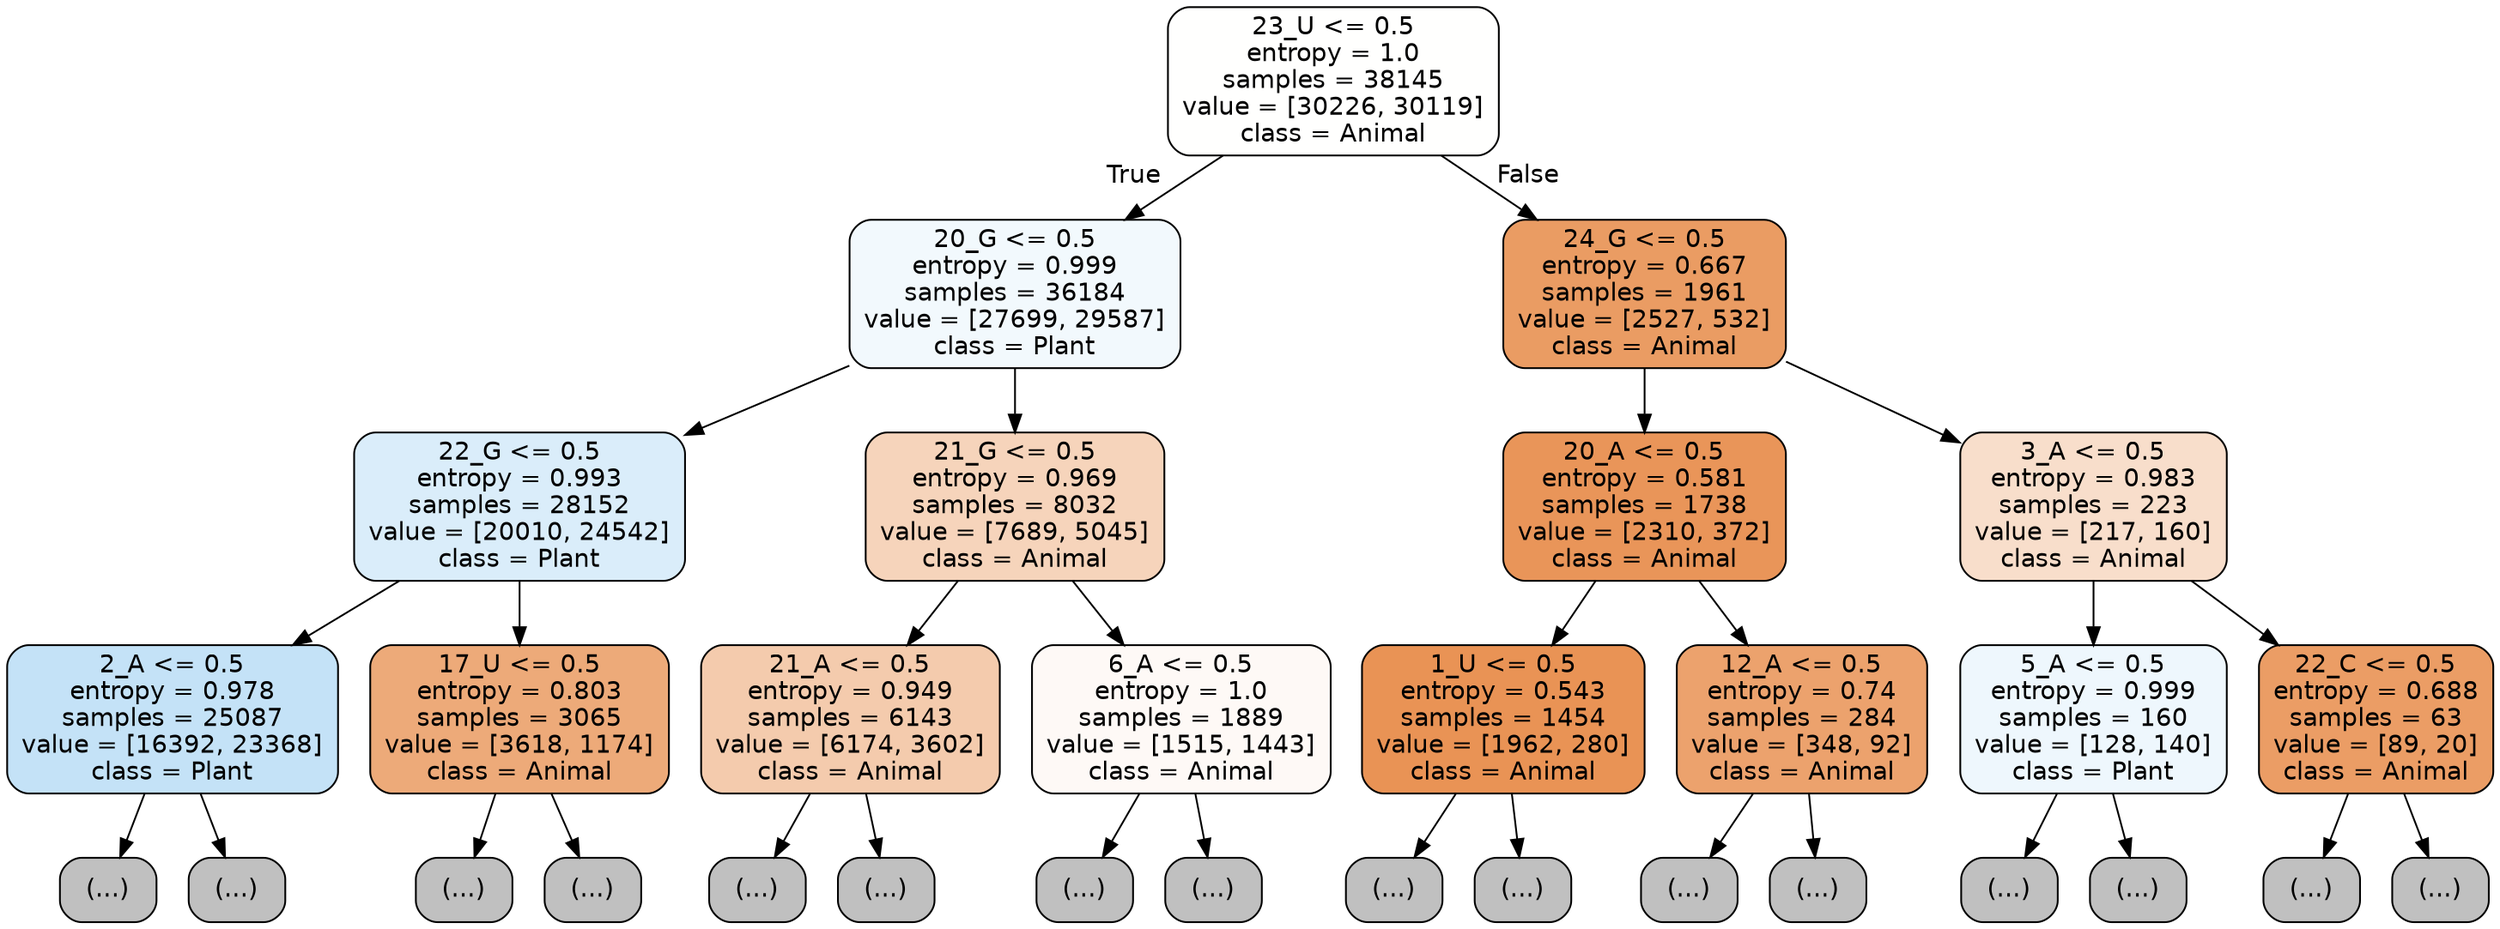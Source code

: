 digraph Tree {
node [shape=box, style="filled, rounded", color="black", fontname="helvetica"] ;
edge [fontname="helvetica"] ;
0 [label="23_U <= 0.5\nentropy = 1.0\nsamples = 38145\nvalue = [30226, 30119]\nclass = Animal", fillcolor="#fffffe"] ;
1 [label="20_G <= 0.5\nentropy = 0.999\nsamples = 36184\nvalue = [27699, 29587]\nclass = Plant", fillcolor="#f2f9fd"] ;
0 -> 1 [labeldistance=2.5, labelangle=45, headlabel="True"] ;
2 [label="22_G <= 0.5\nentropy = 0.993\nsamples = 28152\nvalue = [20010, 24542]\nclass = Plant", fillcolor="#daedfa"] ;
1 -> 2 ;
3 [label="2_A <= 0.5\nentropy = 0.978\nsamples = 25087\nvalue = [16392, 23368]\nclass = Plant", fillcolor="#c4e2f7"] ;
2 -> 3 ;
4 [label="(...)", fillcolor="#C0C0C0"] ;
3 -> 4 ;
8361 [label="(...)", fillcolor="#C0C0C0"] ;
3 -> 8361 ;
10894 [label="17_U <= 0.5\nentropy = 0.803\nsamples = 3065\nvalue = [3618, 1174]\nclass = Animal", fillcolor="#edaa79"] ;
2 -> 10894 ;
10895 [label="(...)", fillcolor="#C0C0C0"] ;
10894 -> 10895 ;
11944 [label="(...)", fillcolor="#C0C0C0"] ;
10894 -> 11944 ;
12317 [label="21_G <= 0.5\nentropy = 0.969\nsamples = 8032\nvalue = [7689, 5045]\nclass = Animal", fillcolor="#f6d4bb"] ;
1 -> 12317 ;
12318 [label="21_A <= 0.5\nentropy = 0.949\nsamples = 6143\nvalue = [6174, 3602]\nclass = Animal", fillcolor="#f4cbad"] ;
12317 -> 12318 ;
12319 [label="(...)", fillcolor="#C0C0C0"] ;
12318 -> 12319 ;
14430 [label="(...)", fillcolor="#C0C0C0"] ;
12318 -> 14430 ;
15369 [label="6_A <= 0.5\nentropy = 1.0\nsamples = 1889\nvalue = [1515, 1443]\nclass = Animal", fillcolor="#fef9f6"] ;
12317 -> 15369 ;
15370 [label="(...)", fillcolor="#C0C0C0"] ;
15369 -> 15370 ;
16089 [label="(...)", fillcolor="#C0C0C0"] ;
15369 -> 16089 ;
16314 [label="24_G <= 0.5\nentropy = 0.667\nsamples = 1961\nvalue = [2527, 532]\nclass = Animal", fillcolor="#ea9c63"] ;
0 -> 16314 [labeldistance=2.5, labelangle=-45, headlabel="False"] ;
16315 [label="20_A <= 0.5\nentropy = 0.581\nsamples = 1738\nvalue = [2310, 372]\nclass = Animal", fillcolor="#e99559"] ;
16314 -> 16315 ;
16316 [label="1_U <= 0.5\nentropy = 0.543\nsamples = 1454\nvalue = [1962, 280]\nclass = Animal", fillcolor="#e99355"] ;
16315 -> 16316 ;
16317 [label="(...)", fillcolor="#C0C0C0"] ;
16316 -> 16317 ;
16636 [label="(...)", fillcolor="#C0C0C0"] ;
16316 -> 16636 ;
16769 [label="12_A <= 0.5\nentropy = 0.74\nsamples = 284\nvalue = [348, 92]\nclass = Animal", fillcolor="#eca26d"] ;
16315 -> 16769 ;
16770 [label="(...)", fillcolor="#C0C0C0"] ;
16769 -> 16770 ;
16871 [label="(...)", fillcolor="#C0C0C0"] ;
16769 -> 16871 ;
16900 [label="3_A <= 0.5\nentropy = 0.983\nsamples = 223\nvalue = [217, 160]\nclass = Animal", fillcolor="#f8decb"] ;
16314 -> 16900 ;
16901 [label="5_A <= 0.5\nentropy = 0.999\nsamples = 160\nvalue = [128, 140]\nclass = Plant", fillcolor="#eef7fd"] ;
16900 -> 16901 ;
16902 [label="(...)", fillcolor="#C0C0C0"] ;
16901 -> 16902 ;
16987 [label="(...)", fillcolor="#C0C0C0"] ;
16901 -> 16987 ;
17008 [label="22_C <= 0.5\nentropy = 0.688\nsamples = 63\nvalue = [89, 20]\nclass = Animal", fillcolor="#eb9d65"] ;
16900 -> 17008 ;
17009 [label="(...)", fillcolor="#C0C0C0"] ;
17008 -> 17009 ;
17010 [label="(...)", fillcolor="#C0C0C0"] ;
17008 -> 17010 ;
}